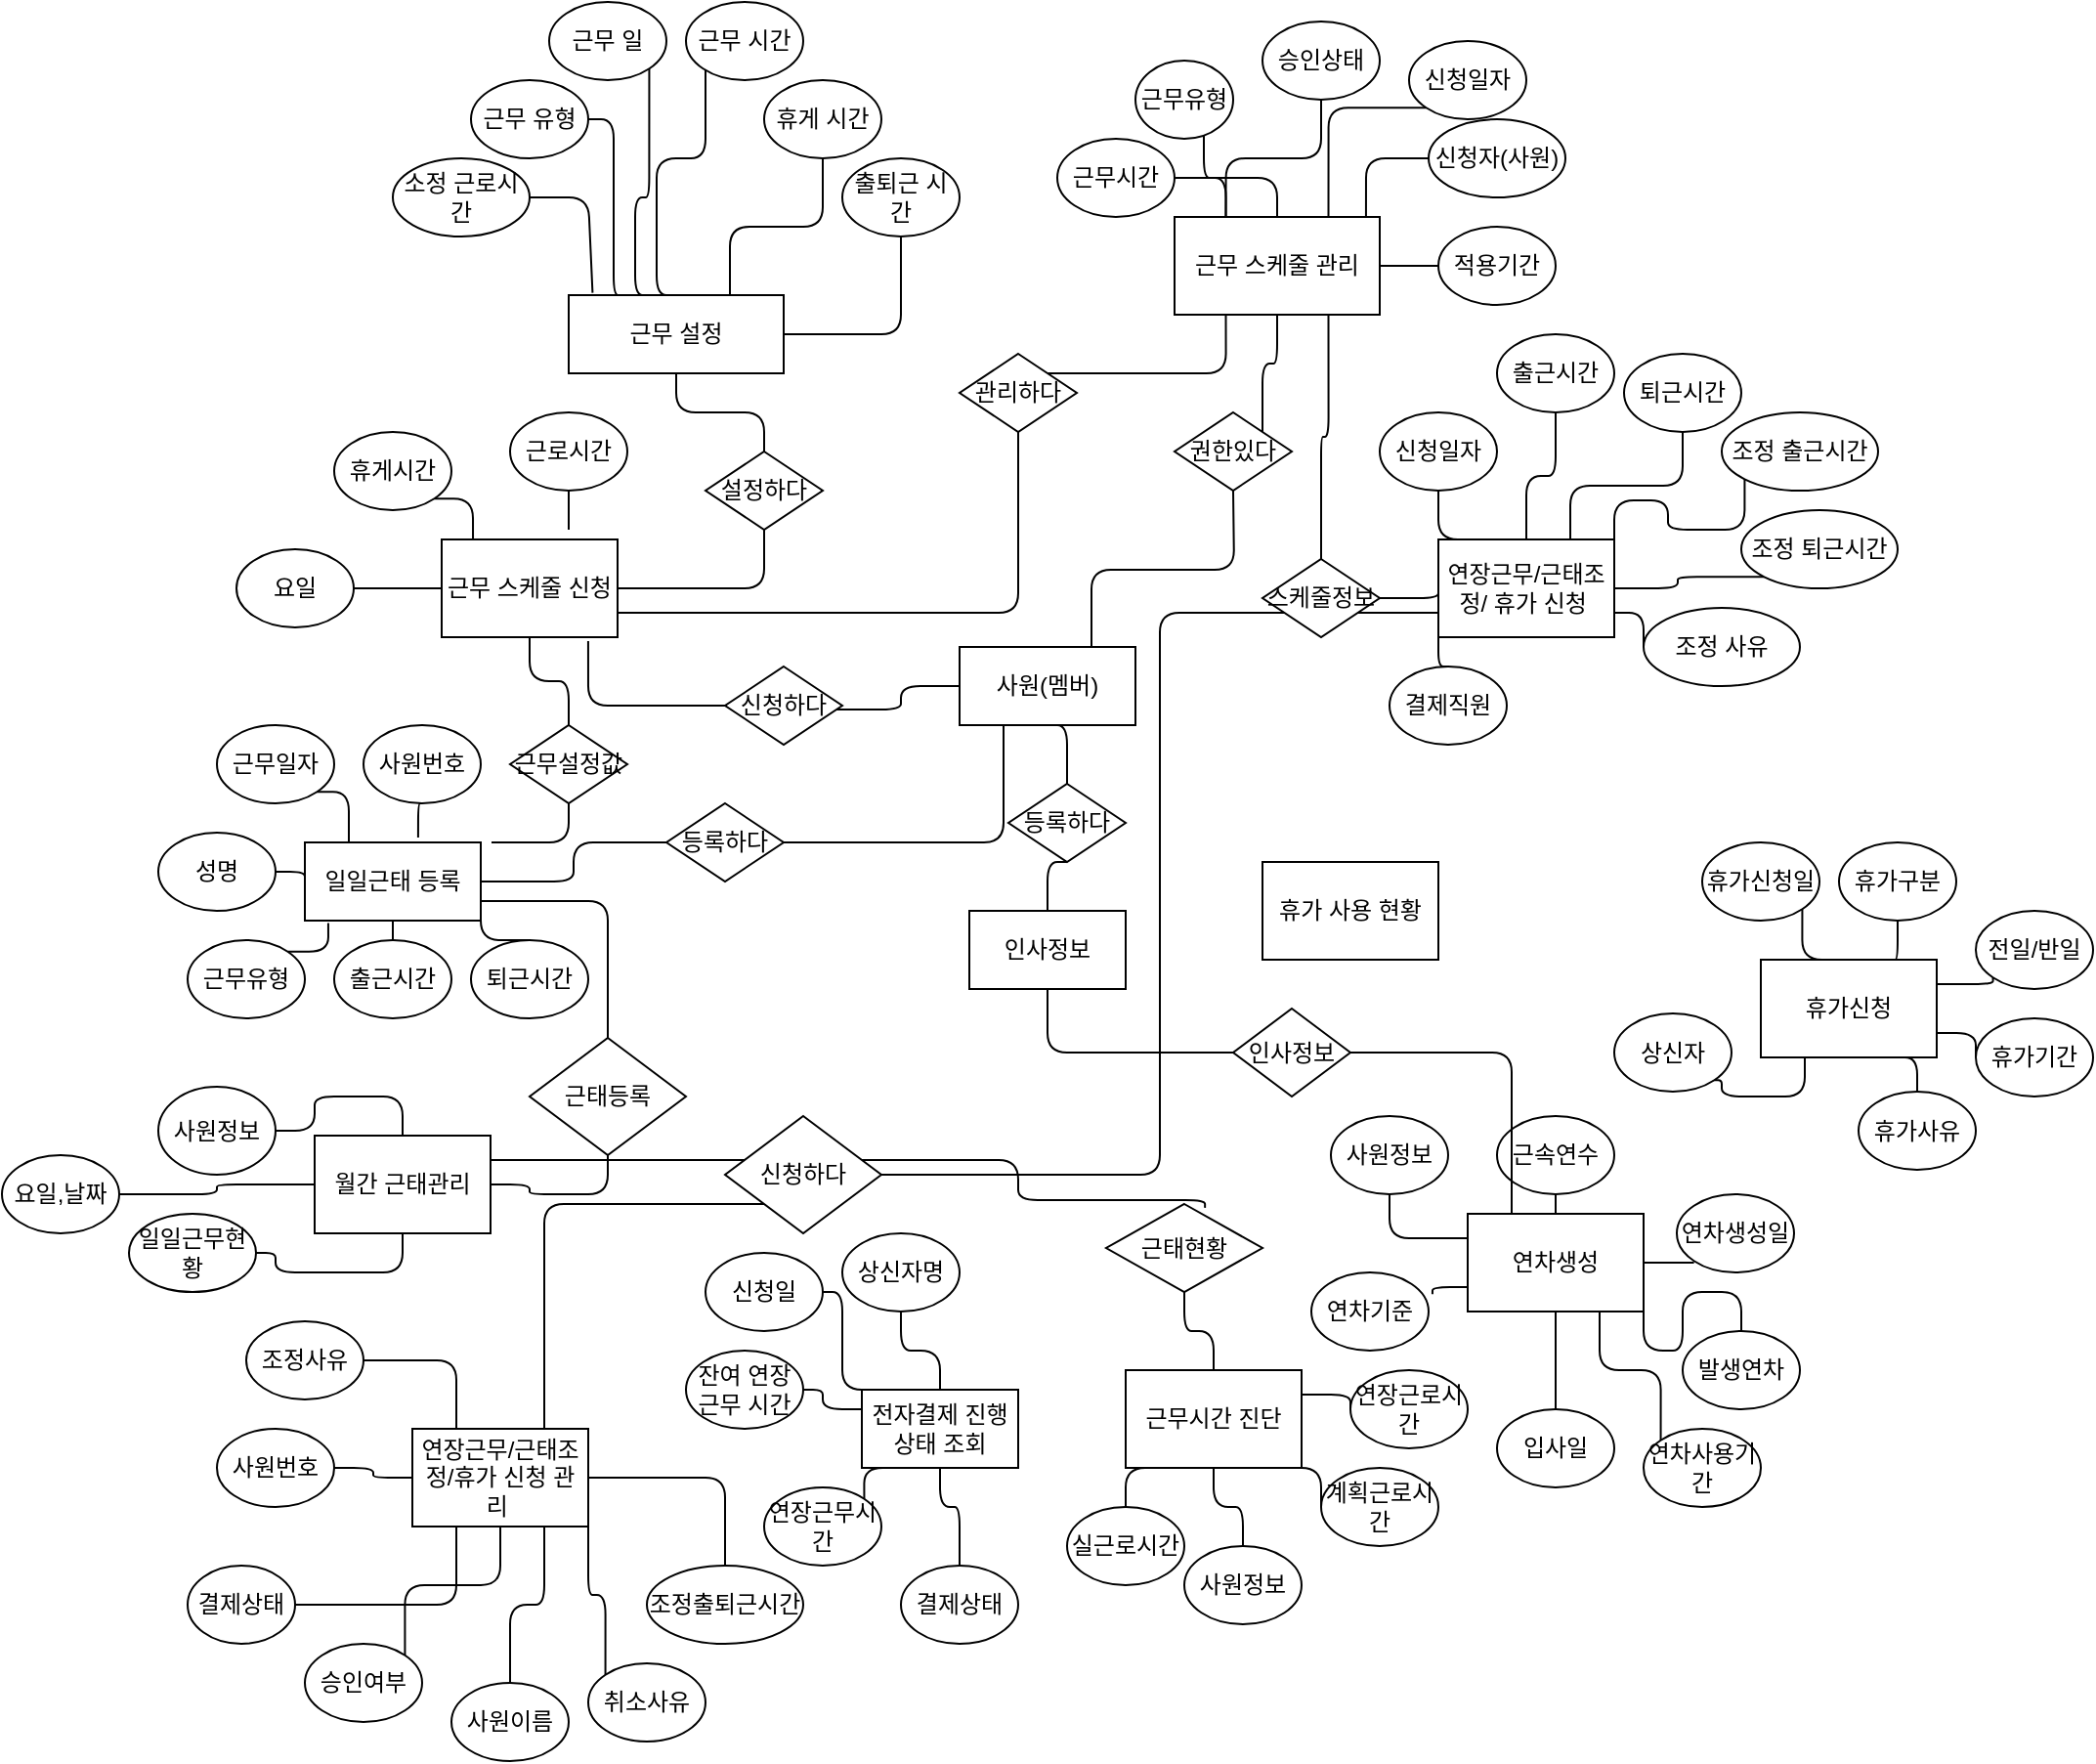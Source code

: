 <mxfile version="20.8.20" type="github">
  <diagram name="페이지-1" id="M64TTkhPT-icg04JLlUk">
    <mxGraphModel dx="1827" dy="580" grid="1" gridSize="10" guides="1" tooltips="1" connect="1" arrows="1" fold="1" page="1" pageScale="1" pageWidth="827" pageHeight="1169" math="0" shadow="0">
      <root>
        <mxCell id="0" />
        <mxCell id="1" parent="0" />
        <mxCell id="mdGPTOdEGKRFOdZcjMkD-22" style="edgeStyle=orthogonalEdgeStyle;rounded=1;orthogonalLoop=1;jettySize=auto;html=1;exitX=0.25;exitY=0;exitDx=0;exitDy=0;entryX=1;entryY=0.5;entryDx=0;entryDy=0;endArrow=none;endFill=0;" edge="1" parent="1" source="mdGPTOdEGKRFOdZcjMkD-1" target="mdGPTOdEGKRFOdZcjMkD-2">
          <mxGeometry relative="1" as="geometry">
            <Array as="points">
              <mxPoint x="223" y="90" />
            </Array>
          </mxGeometry>
        </mxCell>
        <mxCell id="mdGPTOdEGKRFOdZcjMkD-24" style="edgeStyle=orthogonalEdgeStyle;rounded=1;orthogonalLoop=1;jettySize=auto;html=1;exitX=0.5;exitY=0;exitDx=0;exitDy=0;endArrow=none;endFill=0;" edge="1" parent="1" source="mdGPTOdEGKRFOdZcjMkD-1" target="mdGPTOdEGKRFOdZcjMkD-5">
          <mxGeometry relative="1" as="geometry">
            <Array as="points">
              <mxPoint x="245" y="110" />
              <mxPoint x="270" y="110" />
            </Array>
          </mxGeometry>
        </mxCell>
        <mxCell id="mdGPTOdEGKRFOdZcjMkD-25" style="edgeStyle=orthogonalEdgeStyle;rounded=1;orthogonalLoop=1;jettySize=auto;html=1;exitX=0.75;exitY=0;exitDx=0;exitDy=0;entryX=0.5;entryY=1;entryDx=0;entryDy=0;endArrow=none;endFill=0;" edge="1" parent="1" source="mdGPTOdEGKRFOdZcjMkD-1" target="mdGPTOdEGKRFOdZcjMkD-6">
          <mxGeometry relative="1" as="geometry" />
        </mxCell>
        <mxCell id="mdGPTOdEGKRFOdZcjMkD-26" style="edgeStyle=orthogonalEdgeStyle;rounded=1;orthogonalLoop=1;jettySize=auto;html=1;exitX=1;exitY=0.5;exitDx=0;exitDy=0;entryX=0.5;entryY=1;entryDx=0;entryDy=0;endArrow=none;endFill=0;" edge="1" parent="1" source="mdGPTOdEGKRFOdZcjMkD-1" target="mdGPTOdEGKRFOdZcjMkD-7">
          <mxGeometry relative="1" as="geometry" />
        </mxCell>
        <mxCell id="mdGPTOdEGKRFOdZcjMkD-27" style="edgeStyle=orthogonalEdgeStyle;rounded=1;orthogonalLoop=1;jettySize=auto;html=1;exitX=0.378;exitY=0;exitDx=0;exitDy=0;entryX=1;entryY=1;entryDx=0;entryDy=0;exitPerimeter=0;endArrow=none;endFill=0;" edge="1" parent="1" source="mdGPTOdEGKRFOdZcjMkD-1" target="mdGPTOdEGKRFOdZcjMkD-4">
          <mxGeometry relative="1" as="geometry">
            <Array as="points">
              <mxPoint x="234" y="130" />
              <mxPoint x="241" y="130" />
            </Array>
          </mxGeometry>
        </mxCell>
        <mxCell id="mdGPTOdEGKRFOdZcjMkD-1" value="근무 설정" style="rounded=0;whiteSpace=wrap;html=1;labelBackgroundColor=none;" vertex="1" parent="1">
          <mxGeometry x="200" y="180" width="110" height="40" as="geometry" />
        </mxCell>
        <mxCell id="mdGPTOdEGKRFOdZcjMkD-2" value="근무 유형" style="ellipse;whiteSpace=wrap;html=1;labelBackgroundColor=none;" vertex="1" parent="1">
          <mxGeometry x="150" y="70" width="60" height="40" as="geometry" />
        </mxCell>
        <mxCell id="mdGPTOdEGKRFOdZcjMkD-4" value="근무 일" style="ellipse;whiteSpace=wrap;html=1;labelBackgroundColor=none;" vertex="1" parent="1">
          <mxGeometry x="190" y="30" width="60" height="40" as="geometry" />
        </mxCell>
        <mxCell id="mdGPTOdEGKRFOdZcjMkD-5" value="근무 시간" style="ellipse;whiteSpace=wrap;html=1;labelBackgroundColor=none;" vertex="1" parent="1">
          <mxGeometry x="260" y="30" width="60" height="40" as="geometry" />
        </mxCell>
        <mxCell id="mdGPTOdEGKRFOdZcjMkD-6" value="휴게 시간" style="ellipse;whiteSpace=wrap;html=1;labelBackgroundColor=none;" vertex="1" parent="1">
          <mxGeometry x="300" y="70" width="60" height="40" as="geometry" />
        </mxCell>
        <mxCell id="mdGPTOdEGKRFOdZcjMkD-7" value="출퇴근 시간" style="ellipse;whiteSpace=wrap;html=1;labelBackgroundColor=none;" vertex="1" parent="1">
          <mxGeometry x="340" y="110" width="60" height="40" as="geometry" />
        </mxCell>
        <mxCell id="mdGPTOdEGKRFOdZcjMkD-8" value="소정 근로시간" style="ellipse;whiteSpace=wrap;html=1;labelBackgroundColor=none;" vertex="1" parent="1">
          <mxGeometry x="110" y="110" width="70" height="40" as="geometry" />
        </mxCell>
        <mxCell id="mdGPTOdEGKRFOdZcjMkD-11" value="" style="endArrow=none;html=1;exitX=0.111;exitY=-0.03;exitDx=0;exitDy=0;entryX=1;entryY=0.5;entryDx=0;entryDy=0;rounded=1;exitPerimeter=0;labelBackgroundColor=none;fontColor=default;" edge="1" parent="1" source="mdGPTOdEGKRFOdZcjMkD-1" target="mdGPTOdEGKRFOdZcjMkD-8">
          <mxGeometry width="50" height="50" relative="1" as="geometry">
            <mxPoint x="360" y="190" as="sourcePoint" />
            <mxPoint x="410" y="140" as="targetPoint" />
            <Array as="points">
              <mxPoint x="210" y="130" />
            </Array>
          </mxGeometry>
        </mxCell>
        <mxCell id="mdGPTOdEGKRFOdZcjMkD-37" style="edgeStyle=orthogonalEdgeStyle;rounded=1;orthogonalLoop=1;jettySize=auto;html=1;entryX=1;entryY=1;entryDx=0;entryDy=0;endArrow=none;endFill=0;" edge="1" parent="1" source="mdGPTOdEGKRFOdZcjMkD-29" target="mdGPTOdEGKRFOdZcjMkD-35">
          <mxGeometry relative="1" as="geometry" />
        </mxCell>
        <mxCell id="mdGPTOdEGKRFOdZcjMkD-38" style="edgeStyle=orthogonalEdgeStyle;rounded=1;orthogonalLoop=1;jettySize=auto;html=1;exitX=0.25;exitY=0;exitDx=0;exitDy=0;entryX=0.7;entryY=0.963;entryDx=0;entryDy=0;entryPerimeter=0;endArrow=none;endFill=0;" edge="1" parent="1" source="mdGPTOdEGKRFOdZcjMkD-29" target="mdGPTOdEGKRFOdZcjMkD-34">
          <mxGeometry relative="1" as="geometry" />
        </mxCell>
        <mxCell id="mdGPTOdEGKRFOdZcjMkD-39" style="edgeStyle=orthogonalEdgeStyle;rounded=1;orthogonalLoop=1;jettySize=auto;html=1;exitX=0.25;exitY=0;exitDx=0;exitDy=0;entryX=0.5;entryY=1;entryDx=0;entryDy=0;endArrow=none;endFill=0;" edge="1" parent="1" source="mdGPTOdEGKRFOdZcjMkD-29" target="mdGPTOdEGKRFOdZcjMkD-30">
          <mxGeometry relative="1" as="geometry" />
        </mxCell>
        <mxCell id="mdGPTOdEGKRFOdZcjMkD-111" style="edgeStyle=orthogonalEdgeStyle;rounded=1;orthogonalLoop=1;jettySize=auto;html=1;exitX=0.75;exitY=1;exitDx=0;exitDy=0;entryX=0.5;entryY=0;entryDx=0;entryDy=0;endArrow=none;endFill=0;" edge="1" parent="1" source="mdGPTOdEGKRFOdZcjMkD-29" target="mdGPTOdEGKRFOdZcjMkD-110">
          <mxGeometry relative="1" as="geometry" />
        </mxCell>
        <mxCell id="mdGPTOdEGKRFOdZcjMkD-29" value="근무 스케줄 관리" style="rounded=0;whiteSpace=wrap;html=1;" vertex="1" parent="1">
          <mxGeometry x="510" y="140" width="105" height="50" as="geometry" />
        </mxCell>
        <mxCell id="mdGPTOdEGKRFOdZcjMkD-30" value="승인상태" style="ellipse;whiteSpace=wrap;html=1;" vertex="1" parent="1">
          <mxGeometry x="555" y="40" width="60" height="40" as="geometry" />
        </mxCell>
        <mxCell id="mdGPTOdEGKRFOdZcjMkD-50" style="edgeStyle=orthogonalEdgeStyle;rounded=1;orthogonalLoop=1;jettySize=auto;html=1;exitX=0;exitY=1;exitDx=0;exitDy=0;entryX=0.75;entryY=0;entryDx=0;entryDy=0;endArrow=none;endFill=0;" edge="1" parent="1" source="mdGPTOdEGKRFOdZcjMkD-31" target="mdGPTOdEGKRFOdZcjMkD-29">
          <mxGeometry relative="1" as="geometry" />
        </mxCell>
        <mxCell id="mdGPTOdEGKRFOdZcjMkD-31" value="신청일자" style="ellipse;whiteSpace=wrap;html=1;" vertex="1" parent="1">
          <mxGeometry x="630" y="50" width="60" height="40" as="geometry" />
        </mxCell>
        <mxCell id="mdGPTOdEGKRFOdZcjMkD-51" style="edgeStyle=orthogonalEdgeStyle;rounded=1;orthogonalLoop=1;jettySize=auto;html=1;exitX=0;exitY=0.5;exitDx=0;exitDy=0;entryX=0.933;entryY=0.01;entryDx=0;entryDy=0;entryPerimeter=0;endArrow=none;endFill=0;" edge="1" parent="1" source="mdGPTOdEGKRFOdZcjMkD-32" target="mdGPTOdEGKRFOdZcjMkD-29">
          <mxGeometry relative="1" as="geometry" />
        </mxCell>
        <mxCell id="mdGPTOdEGKRFOdZcjMkD-32" value="신청자(사원)" style="ellipse;whiteSpace=wrap;html=1;" vertex="1" parent="1">
          <mxGeometry x="640" y="90" width="70" height="40" as="geometry" />
        </mxCell>
        <mxCell id="mdGPTOdEGKRFOdZcjMkD-34" value="근무유형" style="ellipse;whiteSpace=wrap;html=1;" vertex="1" parent="1">
          <mxGeometry x="490" y="60" width="50" height="40" as="geometry" />
        </mxCell>
        <mxCell id="mdGPTOdEGKRFOdZcjMkD-35" value="근무시간" style="ellipse;whiteSpace=wrap;html=1;" vertex="1" parent="1">
          <mxGeometry x="450" y="100" width="60" height="40" as="geometry" />
        </mxCell>
        <mxCell id="mdGPTOdEGKRFOdZcjMkD-52" style="edgeStyle=orthogonalEdgeStyle;rounded=1;orthogonalLoop=1;jettySize=auto;html=1;exitX=0;exitY=0.5;exitDx=0;exitDy=0;endArrow=none;endFill=0;" edge="1" parent="1" source="mdGPTOdEGKRFOdZcjMkD-36" target="mdGPTOdEGKRFOdZcjMkD-29">
          <mxGeometry relative="1" as="geometry" />
        </mxCell>
        <mxCell id="mdGPTOdEGKRFOdZcjMkD-36" value="적용기간" style="ellipse;whiteSpace=wrap;html=1;" vertex="1" parent="1">
          <mxGeometry x="645" y="145" width="60" height="40" as="geometry" />
        </mxCell>
        <mxCell id="mdGPTOdEGKRFOdZcjMkD-66" style="edgeStyle=orthogonalEdgeStyle;rounded=1;orthogonalLoop=1;jettySize=auto;html=1;exitX=1;exitY=0.5;exitDx=0;exitDy=0;entryX=0.5;entryY=1;entryDx=0;entryDy=0;endArrow=none;endFill=0;" edge="1" parent="1" source="mdGPTOdEGKRFOdZcjMkD-40" target="mdGPTOdEGKRFOdZcjMkD-64">
          <mxGeometry relative="1" as="geometry" />
        </mxCell>
        <mxCell id="mdGPTOdEGKRFOdZcjMkD-68" style="edgeStyle=orthogonalEdgeStyle;rounded=1;orthogonalLoop=1;jettySize=auto;html=1;exitX=1;exitY=0.75;exitDx=0;exitDy=0;entryX=0.5;entryY=1;entryDx=0;entryDy=0;endArrow=none;endFill=0;" edge="1" parent="1" source="mdGPTOdEGKRFOdZcjMkD-40" target="mdGPTOdEGKRFOdZcjMkD-65">
          <mxGeometry relative="1" as="geometry" />
        </mxCell>
        <mxCell id="mdGPTOdEGKRFOdZcjMkD-91" style="edgeStyle=orthogonalEdgeStyle;rounded=1;orthogonalLoop=1;jettySize=auto;html=1;exitX=0.5;exitY=1;exitDx=0;exitDy=0;entryX=0.5;entryY=0;entryDx=0;entryDy=0;endArrow=none;endFill=0;" edge="1" parent="1" source="mdGPTOdEGKRFOdZcjMkD-40" target="mdGPTOdEGKRFOdZcjMkD-90">
          <mxGeometry relative="1" as="geometry" />
        </mxCell>
        <mxCell id="mdGPTOdEGKRFOdZcjMkD-40" value="근무 스케줄 신청" style="rounded=0;whiteSpace=wrap;html=1;" vertex="1" parent="1">
          <mxGeometry x="135" y="305" width="90" height="50" as="geometry" />
        </mxCell>
        <mxCell id="mdGPTOdEGKRFOdZcjMkD-160" style="edgeStyle=orthogonalEdgeStyle;rounded=1;orthogonalLoop=1;jettySize=auto;html=1;exitX=1;exitY=0.75;exitDx=0;exitDy=0;endArrow=none;endFill=0;" edge="1" parent="1" source="mdGPTOdEGKRFOdZcjMkD-41" target="mdGPTOdEGKRFOdZcjMkD-158">
          <mxGeometry relative="1" as="geometry" />
        </mxCell>
        <mxCell id="mdGPTOdEGKRFOdZcjMkD-41" value="일일근태 등록" style="rounded=0;whiteSpace=wrap;html=1;" vertex="1" parent="1">
          <mxGeometry x="65" y="460" width="90" height="40" as="geometry" />
        </mxCell>
        <mxCell id="mdGPTOdEGKRFOdZcjMkD-42" value="연장근무/근태조정/휴가 신청 관리&amp;nbsp;" style="rounded=0;whiteSpace=wrap;html=1;" vertex="1" parent="1">
          <mxGeometry x="120" y="760" width="90" height="50" as="geometry" />
        </mxCell>
        <mxCell id="mdGPTOdEGKRFOdZcjMkD-103" style="edgeStyle=orthogonalEdgeStyle;rounded=1;orthogonalLoop=1;jettySize=auto;html=1;exitX=0.5;exitY=0;exitDx=0;exitDy=0;entryX=0.5;entryY=1;entryDx=0;entryDy=0;endArrow=none;endFill=0;" edge="1" parent="1" source="mdGPTOdEGKRFOdZcjMkD-43" target="mdGPTOdEGKRFOdZcjMkD-98">
          <mxGeometry relative="1" as="geometry" />
        </mxCell>
        <mxCell id="mdGPTOdEGKRFOdZcjMkD-104" style="edgeStyle=orthogonalEdgeStyle;rounded=1;orthogonalLoop=1;jettySize=auto;html=1;exitX=0.25;exitY=0;exitDx=0;exitDy=0;entryX=0.5;entryY=1;entryDx=0;entryDy=0;endArrow=none;endFill=0;" edge="1" parent="1" source="mdGPTOdEGKRFOdZcjMkD-43" target="mdGPTOdEGKRFOdZcjMkD-97">
          <mxGeometry relative="1" as="geometry" />
        </mxCell>
        <mxCell id="mdGPTOdEGKRFOdZcjMkD-105" style="edgeStyle=orthogonalEdgeStyle;rounded=1;orthogonalLoop=1;jettySize=auto;html=1;exitX=0.75;exitY=0;exitDx=0;exitDy=0;entryX=0.5;entryY=1;entryDx=0;entryDy=0;endArrow=none;endFill=0;" edge="1" parent="1" source="mdGPTOdEGKRFOdZcjMkD-43" target="mdGPTOdEGKRFOdZcjMkD-99">
          <mxGeometry relative="1" as="geometry" />
        </mxCell>
        <mxCell id="mdGPTOdEGKRFOdZcjMkD-106" style="edgeStyle=orthogonalEdgeStyle;rounded=1;orthogonalLoop=1;jettySize=auto;html=1;exitX=1;exitY=0;exitDx=0;exitDy=0;entryX=0;entryY=1;entryDx=0;entryDy=0;endArrow=none;endFill=0;" edge="1" parent="1" source="mdGPTOdEGKRFOdZcjMkD-43" target="mdGPTOdEGKRFOdZcjMkD-101">
          <mxGeometry relative="1" as="geometry" />
        </mxCell>
        <mxCell id="mdGPTOdEGKRFOdZcjMkD-108" style="edgeStyle=orthogonalEdgeStyle;rounded=1;orthogonalLoop=1;jettySize=auto;html=1;exitX=1;exitY=0.5;exitDx=0;exitDy=0;entryX=0;entryY=1;entryDx=0;entryDy=0;endArrow=none;endFill=0;" edge="1" parent="1" source="mdGPTOdEGKRFOdZcjMkD-43" target="mdGPTOdEGKRFOdZcjMkD-100">
          <mxGeometry relative="1" as="geometry" />
        </mxCell>
        <mxCell id="mdGPTOdEGKRFOdZcjMkD-109" style="edgeStyle=orthogonalEdgeStyle;rounded=1;orthogonalLoop=1;jettySize=auto;html=1;exitX=1;exitY=0.75;exitDx=0;exitDy=0;entryX=0;entryY=0.5;entryDx=0;entryDy=0;endArrow=none;endFill=0;" edge="1" parent="1" source="mdGPTOdEGKRFOdZcjMkD-43" target="mdGPTOdEGKRFOdZcjMkD-102">
          <mxGeometry relative="1" as="geometry" />
        </mxCell>
        <mxCell id="mdGPTOdEGKRFOdZcjMkD-135" style="edgeStyle=orthogonalEdgeStyle;rounded=1;orthogonalLoop=1;jettySize=auto;html=1;exitX=0;exitY=0.75;exitDx=0;exitDy=0;entryX=1;entryY=0.5;entryDx=0;entryDy=0;endArrow=none;endFill=0;" edge="1" parent="1" source="mdGPTOdEGKRFOdZcjMkD-43" target="mdGPTOdEGKRFOdZcjMkD-134">
          <mxGeometry relative="1" as="geometry" />
        </mxCell>
        <mxCell id="mdGPTOdEGKRFOdZcjMkD-43" value="연장근무/근태조정/ 휴가 신청&amp;nbsp;" style="rounded=0;whiteSpace=wrap;html=1;" vertex="1" parent="1">
          <mxGeometry x="645" y="305" width="90" height="50" as="geometry" />
        </mxCell>
        <mxCell id="mdGPTOdEGKRFOdZcjMkD-144" style="edgeStyle=orthogonalEdgeStyle;rounded=1;orthogonalLoop=1;jettySize=auto;html=1;exitX=0.5;exitY=0;exitDx=0;exitDy=0;entryX=0.5;entryY=1;entryDx=0;entryDy=0;endArrow=none;endFill=0;" edge="1" parent="1" source="mdGPTOdEGKRFOdZcjMkD-44" target="mdGPTOdEGKRFOdZcjMkD-138">
          <mxGeometry relative="1" as="geometry" />
        </mxCell>
        <mxCell id="mdGPTOdEGKRFOdZcjMkD-145" style="edgeStyle=orthogonalEdgeStyle;rounded=1;orthogonalLoop=1;jettySize=auto;html=1;exitX=0.25;exitY=0;exitDx=0;exitDy=0;entryX=1;entryY=0.5;entryDx=0;entryDy=0;endArrow=none;endFill=0;" edge="1" parent="1" source="mdGPTOdEGKRFOdZcjMkD-44" target="mdGPTOdEGKRFOdZcjMkD-137">
          <mxGeometry relative="1" as="geometry">
            <Array as="points">
              <mxPoint x="340" y="740" />
              <mxPoint x="340" y="690" />
            </Array>
          </mxGeometry>
        </mxCell>
        <mxCell id="mdGPTOdEGKRFOdZcjMkD-146" style="edgeStyle=orthogonalEdgeStyle;rounded=1;orthogonalLoop=1;jettySize=auto;html=1;exitX=0;exitY=0.25;exitDx=0;exitDy=0;endArrow=none;endFill=0;" edge="1" parent="1" source="mdGPTOdEGKRFOdZcjMkD-44" target="mdGPTOdEGKRFOdZcjMkD-140">
          <mxGeometry relative="1" as="geometry" />
        </mxCell>
        <mxCell id="mdGPTOdEGKRFOdZcjMkD-147" style="edgeStyle=orthogonalEdgeStyle;rounded=1;orthogonalLoop=1;jettySize=auto;html=1;exitX=0.25;exitY=1;exitDx=0;exitDy=0;entryX=1;entryY=0;entryDx=0;entryDy=0;endArrow=none;endFill=0;" edge="1" parent="1" source="mdGPTOdEGKRFOdZcjMkD-44" target="mdGPTOdEGKRFOdZcjMkD-141">
          <mxGeometry relative="1" as="geometry" />
        </mxCell>
        <mxCell id="mdGPTOdEGKRFOdZcjMkD-148" style="edgeStyle=orthogonalEdgeStyle;rounded=1;orthogonalLoop=1;jettySize=auto;html=1;exitX=0.5;exitY=1;exitDx=0;exitDy=0;endArrow=none;endFill=0;entryX=0.5;entryY=0;entryDx=0;entryDy=0;" edge="1" parent="1" source="mdGPTOdEGKRFOdZcjMkD-44" target="mdGPTOdEGKRFOdZcjMkD-142">
          <mxGeometry relative="1" as="geometry">
            <mxPoint x="400" y="820.0" as="targetPoint" />
            <Array as="points">
              <mxPoint x="390" y="800" />
              <mxPoint x="400" y="800" />
            </Array>
          </mxGeometry>
        </mxCell>
        <mxCell id="mdGPTOdEGKRFOdZcjMkD-44" value="전자결제 진행상태 조회" style="rounded=0;whiteSpace=wrap;html=1;" vertex="1" parent="1">
          <mxGeometry x="350" y="740" width="80" height="40" as="geometry" />
        </mxCell>
        <mxCell id="mdGPTOdEGKRFOdZcjMkD-183" style="edgeStyle=orthogonalEdgeStyle;rounded=1;orthogonalLoop=1;jettySize=auto;html=1;exitX=0.5;exitY=0;exitDx=0;exitDy=0;entryX=0.5;entryY=1;entryDx=0;entryDy=0;endArrow=none;endFill=0;" edge="1" parent="1" source="mdGPTOdEGKRFOdZcjMkD-45" target="mdGPTOdEGKRFOdZcjMkD-177">
          <mxGeometry relative="1" as="geometry" />
        </mxCell>
        <mxCell id="mdGPTOdEGKRFOdZcjMkD-184" style="edgeStyle=orthogonalEdgeStyle;rounded=1;orthogonalLoop=1;jettySize=auto;html=1;exitX=0;exitY=0.25;exitDx=0;exitDy=0;entryX=0.5;entryY=1;entryDx=0;entryDy=0;endArrow=none;endFill=0;" edge="1" parent="1" source="mdGPTOdEGKRFOdZcjMkD-45" target="mdGPTOdEGKRFOdZcjMkD-174">
          <mxGeometry relative="1" as="geometry" />
        </mxCell>
        <mxCell id="mdGPTOdEGKRFOdZcjMkD-185" value="" style="edgeStyle=orthogonalEdgeStyle;rounded=1;orthogonalLoop=1;jettySize=auto;html=1;endArrow=none;endFill=0;" edge="1" parent="1" source="mdGPTOdEGKRFOdZcjMkD-45" target="mdGPTOdEGKRFOdZcjMkD-176">
          <mxGeometry relative="1" as="geometry" />
        </mxCell>
        <mxCell id="mdGPTOdEGKRFOdZcjMkD-186" style="edgeStyle=orthogonalEdgeStyle;rounded=1;orthogonalLoop=1;jettySize=auto;html=1;exitX=1;exitY=0.5;exitDx=0;exitDy=0;entryX=0;entryY=1;entryDx=0;entryDy=0;endArrow=none;endFill=0;" edge="1" parent="1" source="mdGPTOdEGKRFOdZcjMkD-45" target="mdGPTOdEGKRFOdZcjMkD-180">
          <mxGeometry relative="1" as="geometry" />
        </mxCell>
        <mxCell id="mdGPTOdEGKRFOdZcjMkD-187" style="edgeStyle=orthogonalEdgeStyle;rounded=1;orthogonalLoop=1;jettySize=auto;html=1;exitX=1;exitY=1;exitDx=0;exitDy=0;entryX=0.5;entryY=0;entryDx=0;entryDy=0;endArrow=none;endFill=0;" edge="1" parent="1" source="mdGPTOdEGKRFOdZcjMkD-45" target="mdGPTOdEGKRFOdZcjMkD-182">
          <mxGeometry relative="1" as="geometry" />
        </mxCell>
        <mxCell id="mdGPTOdEGKRFOdZcjMkD-188" style="edgeStyle=orthogonalEdgeStyle;rounded=1;orthogonalLoop=1;jettySize=auto;html=1;exitX=0.75;exitY=1;exitDx=0;exitDy=0;entryX=0;entryY=0;entryDx=0;entryDy=0;endArrow=none;endFill=0;" edge="1" parent="1" source="mdGPTOdEGKRFOdZcjMkD-45" target="mdGPTOdEGKRFOdZcjMkD-179">
          <mxGeometry relative="1" as="geometry" />
        </mxCell>
        <mxCell id="mdGPTOdEGKRFOdZcjMkD-189" style="edgeStyle=orthogonalEdgeStyle;rounded=1;orthogonalLoop=1;jettySize=auto;html=1;exitX=0;exitY=0.75;exitDx=0;exitDy=0;entryX=1.033;entryY=0.279;entryDx=0;entryDy=0;entryPerimeter=0;endArrow=none;endFill=0;" edge="1" parent="1" source="mdGPTOdEGKRFOdZcjMkD-45" target="mdGPTOdEGKRFOdZcjMkD-175">
          <mxGeometry relative="1" as="geometry" />
        </mxCell>
        <mxCell id="mdGPTOdEGKRFOdZcjMkD-45" value="연차생성" style="rounded=0;whiteSpace=wrap;html=1;" vertex="1" parent="1">
          <mxGeometry x="660" y="650" width="90" height="50" as="geometry" />
        </mxCell>
        <mxCell id="mdGPTOdEGKRFOdZcjMkD-196" style="edgeStyle=orthogonalEdgeStyle;rounded=1;orthogonalLoop=1;jettySize=auto;html=1;exitX=0.5;exitY=0;exitDx=0;exitDy=0;entryX=1;entryY=1;entryDx=0;entryDy=0;endArrow=none;endFill=0;" edge="1" parent="1" source="mdGPTOdEGKRFOdZcjMkD-46" target="mdGPTOdEGKRFOdZcjMkD-190">
          <mxGeometry relative="1" as="geometry" />
        </mxCell>
        <mxCell id="mdGPTOdEGKRFOdZcjMkD-197" style="edgeStyle=orthogonalEdgeStyle;rounded=1;orthogonalLoop=1;jettySize=auto;html=1;exitX=0.75;exitY=0;exitDx=0;exitDy=0;entryX=0.5;entryY=1;entryDx=0;entryDy=0;endArrow=none;endFill=0;" edge="1" parent="1" source="mdGPTOdEGKRFOdZcjMkD-46" target="mdGPTOdEGKRFOdZcjMkD-191">
          <mxGeometry relative="1" as="geometry" />
        </mxCell>
        <mxCell id="mdGPTOdEGKRFOdZcjMkD-199" style="edgeStyle=orthogonalEdgeStyle;rounded=1;orthogonalLoop=1;jettySize=auto;html=1;exitX=0.75;exitY=1;exitDx=0;exitDy=0;entryX=0.5;entryY=0;entryDx=0;entryDy=0;endArrow=none;endFill=0;" edge="1" parent="1" source="mdGPTOdEGKRFOdZcjMkD-46" target="mdGPTOdEGKRFOdZcjMkD-194">
          <mxGeometry relative="1" as="geometry" />
        </mxCell>
        <mxCell id="mdGPTOdEGKRFOdZcjMkD-200" style="edgeStyle=orthogonalEdgeStyle;rounded=1;orthogonalLoop=1;jettySize=auto;html=1;exitX=0.25;exitY=1;exitDx=0;exitDy=0;entryX=1;entryY=1;entryDx=0;entryDy=0;endArrow=none;endFill=0;" edge="1" parent="1" source="mdGPTOdEGKRFOdZcjMkD-46" target="mdGPTOdEGKRFOdZcjMkD-195">
          <mxGeometry relative="1" as="geometry" />
        </mxCell>
        <mxCell id="mdGPTOdEGKRFOdZcjMkD-201" style="edgeStyle=orthogonalEdgeStyle;rounded=1;orthogonalLoop=1;jettySize=auto;html=1;exitX=1;exitY=0.25;exitDx=0;exitDy=0;entryX=0;entryY=1;entryDx=0;entryDy=0;endArrow=none;endFill=0;" edge="1" parent="1" source="mdGPTOdEGKRFOdZcjMkD-46" target="mdGPTOdEGKRFOdZcjMkD-192">
          <mxGeometry relative="1" as="geometry" />
        </mxCell>
        <mxCell id="mdGPTOdEGKRFOdZcjMkD-202" style="edgeStyle=orthogonalEdgeStyle;rounded=1;orthogonalLoop=1;jettySize=auto;html=1;exitX=1;exitY=0.75;exitDx=0;exitDy=0;entryX=0;entryY=0.5;entryDx=0;entryDy=0;endArrow=none;endFill=0;" edge="1" parent="1" source="mdGPTOdEGKRFOdZcjMkD-46" target="mdGPTOdEGKRFOdZcjMkD-193">
          <mxGeometry relative="1" as="geometry" />
        </mxCell>
        <mxCell id="mdGPTOdEGKRFOdZcjMkD-46" value="휴가신청" style="rounded=0;whiteSpace=wrap;html=1;" vertex="1" parent="1">
          <mxGeometry x="810" y="520" width="90" height="50" as="geometry" />
        </mxCell>
        <mxCell id="mdGPTOdEGKRFOdZcjMkD-47" value="휴가 사용 현황" style="rounded=0;whiteSpace=wrap;html=1;" vertex="1" parent="1">
          <mxGeometry x="555" y="470" width="90" height="50" as="geometry" />
        </mxCell>
        <mxCell id="mdGPTOdEGKRFOdZcjMkD-157" style="edgeStyle=orthogonalEdgeStyle;rounded=1;orthogonalLoop=1;jettySize=auto;html=1;exitX=0.5;exitY=1;exitDx=0;exitDy=0;entryX=1;entryY=0.5;entryDx=0;entryDy=0;endArrow=none;endFill=0;" edge="1" parent="1" source="mdGPTOdEGKRFOdZcjMkD-48" target="mdGPTOdEGKRFOdZcjMkD-154">
          <mxGeometry relative="1" as="geometry" />
        </mxCell>
        <mxCell id="mdGPTOdEGKRFOdZcjMkD-159" style="edgeStyle=orthogonalEdgeStyle;rounded=1;orthogonalLoop=1;jettySize=auto;html=1;exitX=1;exitY=0.5;exitDx=0;exitDy=0;entryX=0.5;entryY=1;entryDx=0;entryDy=0;endArrow=none;endFill=0;" edge="1" parent="1" source="mdGPTOdEGKRFOdZcjMkD-48" target="mdGPTOdEGKRFOdZcjMkD-158">
          <mxGeometry relative="1" as="geometry" />
        </mxCell>
        <mxCell id="mdGPTOdEGKRFOdZcjMkD-172" style="edgeStyle=orthogonalEdgeStyle;rounded=1;orthogonalLoop=1;jettySize=auto;html=1;exitX=1;exitY=0.25;exitDx=0;exitDy=0;entryX=0.632;entryY=0.043;entryDx=0;entryDy=0;entryPerimeter=0;endArrow=none;endFill=0;" edge="1" parent="1" source="mdGPTOdEGKRFOdZcjMkD-48" target="mdGPTOdEGKRFOdZcjMkD-171">
          <mxGeometry relative="1" as="geometry">
            <Array as="points">
              <mxPoint x="430" y="623" />
              <mxPoint x="430" y="643" />
            </Array>
          </mxGeometry>
        </mxCell>
        <mxCell id="mdGPTOdEGKRFOdZcjMkD-48" value="월간 근태관리" style="rounded=0;whiteSpace=wrap;html=1;" vertex="1" parent="1">
          <mxGeometry x="70" y="610" width="90" height="50" as="geometry" />
        </mxCell>
        <mxCell id="mdGPTOdEGKRFOdZcjMkD-167" style="edgeStyle=orthogonalEdgeStyle;rounded=1;orthogonalLoop=1;jettySize=auto;html=1;exitX=1;exitY=0.25;exitDx=0;exitDy=0;entryX=0;entryY=0.5;entryDx=0;entryDy=0;endArrow=none;endFill=0;" edge="1" parent="1" source="mdGPTOdEGKRFOdZcjMkD-49" target="mdGPTOdEGKRFOdZcjMkD-166">
          <mxGeometry relative="1" as="geometry" />
        </mxCell>
        <mxCell id="mdGPTOdEGKRFOdZcjMkD-168" style="edgeStyle=orthogonalEdgeStyle;rounded=1;orthogonalLoop=1;jettySize=auto;html=1;exitX=0.75;exitY=1;exitDx=0;exitDy=0;entryX=0;entryY=0.5;entryDx=0;entryDy=0;endArrow=none;endFill=0;" edge="1" parent="1" source="mdGPTOdEGKRFOdZcjMkD-49" target="mdGPTOdEGKRFOdZcjMkD-164">
          <mxGeometry relative="1" as="geometry" />
        </mxCell>
        <mxCell id="mdGPTOdEGKRFOdZcjMkD-169" style="edgeStyle=orthogonalEdgeStyle;rounded=1;orthogonalLoop=1;jettySize=auto;html=1;exitX=0.5;exitY=1;exitDx=0;exitDy=0;endArrow=none;endFill=0;" edge="1" parent="1" source="mdGPTOdEGKRFOdZcjMkD-49" target="mdGPTOdEGKRFOdZcjMkD-163">
          <mxGeometry relative="1" as="geometry" />
        </mxCell>
        <mxCell id="mdGPTOdEGKRFOdZcjMkD-170" style="edgeStyle=orthogonalEdgeStyle;rounded=1;orthogonalLoop=1;jettySize=auto;html=1;exitX=0.25;exitY=1;exitDx=0;exitDy=0;entryX=0.5;entryY=0;entryDx=0;entryDy=0;endArrow=none;endFill=0;" edge="1" parent="1" source="mdGPTOdEGKRFOdZcjMkD-49" target="mdGPTOdEGKRFOdZcjMkD-165">
          <mxGeometry relative="1" as="geometry" />
        </mxCell>
        <mxCell id="mdGPTOdEGKRFOdZcjMkD-173" style="edgeStyle=orthogonalEdgeStyle;rounded=1;orthogonalLoop=1;jettySize=auto;html=1;exitX=0.5;exitY=0;exitDx=0;exitDy=0;endArrow=none;endFill=0;" edge="1" parent="1" source="mdGPTOdEGKRFOdZcjMkD-49" target="mdGPTOdEGKRFOdZcjMkD-171">
          <mxGeometry relative="1" as="geometry" />
        </mxCell>
        <mxCell id="mdGPTOdEGKRFOdZcjMkD-49" value="근무시간 진단" style="rounded=0;whiteSpace=wrap;html=1;" vertex="1" parent="1">
          <mxGeometry x="485" y="730" width="90" height="50" as="geometry" />
        </mxCell>
        <mxCell id="mdGPTOdEGKRFOdZcjMkD-62" style="edgeStyle=orthogonalEdgeStyle;rounded=1;orthogonalLoop=1;jettySize=auto;html=1;exitX=1;exitY=1;exitDx=0;exitDy=0;entryX=0.178;entryY=0;entryDx=0;entryDy=0;entryPerimeter=0;endArrow=none;endFill=0;" edge="1" parent="1" source="mdGPTOdEGKRFOdZcjMkD-53" target="mdGPTOdEGKRFOdZcjMkD-40">
          <mxGeometry relative="1" as="geometry" />
        </mxCell>
        <mxCell id="mdGPTOdEGKRFOdZcjMkD-53" value="휴게시간" style="ellipse;whiteSpace=wrap;html=1;labelBackgroundColor=none;" vertex="1" parent="1">
          <mxGeometry x="80" y="250" width="60" height="40" as="geometry" />
        </mxCell>
        <mxCell id="mdGPTOdEGKRFOdZcjMkD-61" style="edgeStyle=orthogonalEdgeStyle;rounded=1;orthogonalLoop=1;jettySize=auto;html=1;exitX=1;exitY=0.5;exitDx=0;exitDy=0;entryX=0;entryY=0.5;entryDx=0;entryDy=0;endArrow=none;endFill=0;" edge="1" parent="1" source="mdGPTOdEGKRFOdZcjMkD-54" target="mdGPTOdEGKRFOdZcjMkD-40">
          <mxGeometry relative="1" as="geometry" />
        </mxCell>
        <mxCell id="mdGPTOdEGKRFOdZcjMkD-54" value="요일" style="ellipse;whiteSpace=wrap;html=1;labelBackgroundColor=none;" vertex="1" parent="1">
          <mxGeometry x="30" y="310" width="60" height="40" as="geometry" />
        </mxCell>
        <mxCell id="mdGPTOdEGKRFOdZcjMkD-63" style="edgeStyle=orthogonalEdgeStyle;rounded=1;orthogonalLoop=1;jettySize=auto;html=1;exitX=0.5;exitY=1;exitDx=0;exitDy=0;endArrow=none;endFill=0;" edge="1" parent="1" source="mdGPTOdEGKRFOdZcjMkD-55">
          <mxGeometry relative="1" as="geometry">
            <mxPoint x="200" y="300" as="targetPoint" />
          </mxGeometry>
        </mxCell>
        <mxCell id="mdGPTOdEGKRFOdZcjMkD-55" value="근로시간" style="ellipse;whiteSpace=wrap;html=1;labelBackgroundColor=none;" vertex="1" parent="1">
          <mxGeometry x="170" y="240" width="60" height="40" as="geometry" />
        </mxCell>
        <mxCell id="mdGPTOdEGKRFOdZcjMkD-59" style="edgeStyle=orthogonalEdgeStyle;rounded=1;orthogonalLoop=1;jettySize=auto;html=1;exitX=0;exitY=0.5;exitDx=0;exitDy=0;entryX=0.9;entryY=0.55;entryDx=0;entryDy=0;entryPerimeter=0;endArrow=none;endFill=0;" edge="1" parent="1" source="mdGPTOdEGKRFOdZcjMkD-57" target="mdGPTOdEGKRFOdZcjMkD-58">
          <mxGeometry relative="1" as="geometry" />
        </mxCell>
        <mxCell id="mdGPTOdEGKRFOdZcjMkD-93" style="edgeStyle=orthogonalEdgeStyle;rounded=1;orthogonalLoop=1;jettySize=auto;html=1;exitX=0.75;exitY=0;exitDx=0;exitDy=0;endArrow=none;endFill=0;" edge="1" parent="1" source="mdGPTOdEGKRFOdZcjMkD-57">
          <mxGeometry relative="1" as="geometry">
            <mxPoint x="540" y="280" as="targetPoint" />
          </mxGeometry>
        </mxCell>
        <mxCell id="mdGPTOdEGKRFOdZcjMkD-208" style="edgeStyle=orthogonalEdgeStyle;rounded=1;orthogonalLoop=1;jettySize=auto;html=1;exitX=0.5;exitY=1;exitDx=0;exitDy=0;entryX=0.5;entryY=0;entryDx=0;entryDy=0;endArrow=none;endFill=0;" edge="1" parent="1" source="mdGPTOdEGKRFOdZcjMkD-57" target="mdGPTOdEGKRFOdZcjMkD-207">
          <mxGeometry relative="1" as="geometry" />
        </mxCell>
        <mxCell id="mdGPTOdEGKRFOdZcjMkD-57" value="사원(멤버)" style="rounded=0;whiteSpace=wrap;html=1;" vertex="1" parent="1">
          <mxGeometry x="400" y="360" width="90" height="40" as="geometry" />
        </mxCell>
        <mxCell id="mdGPTOdEGKRFOdZcjMkD-60" style="edgeStyle=orthogonalEdgeStyle;rounded=1;orthogonalLoop=1;jettySize=auto;html=1;exitX=0;exitY=0.5;exitDx=0;exitDy=0;entryX=0.833;entryY=1.04;entryDx=0;entryDy=0;entryPerimeter=0;endArrow=none;endFill=0;" edge="1" parent="1" source="mdGPTOdEGKRFOdZcjMkD-58" target="mdGPTOdEGKRFOdZcjMkD-40">
          <mxGeometry relative="1" as="geometry" />
        </mxCell>
        <mxCell id="mdGPTOdEGKRFOdZcjMkD-58" value="신청하다" style="rhombus;whiteSpace=wrap;html=1;" vertex="1" parent="1">
          <mxGeometry x="280" y="370" width="60" height="40" as="geometry" />
        </mxCell>
        <mxCell id="mdGPTOdEGKRFOdZcjMkD-67" style="edgeStyle=orthogonalEdgeStyle;rounded=1;orthogonalLoop=1;jettySize=auto;html=1;exitX=0.5;exitY=0;exitDx=0;exitDy=0;endArrow=none;endFill=0;" edge="1" parent="1" source="mdGPTOdEGKRFOdZcjMkD-64" target="mdGPTOdEGKRFOdZcjMkD-1">
          <mxGeometry relative="1" as="geometry" />
        </mxCell>
        <mxCell id="mdGPTOdEGKRFOdZcjMkD-64" value="설정하다" style="rhombus;whiteSpace=wrap;html=1;" vertex="1" parent="1">
          <mxGeometry x="270" y="260" width="60" height="40" as="geometry" />
        </mxCell>
        <mxCell id="mdGPTOdEGKRFOdZcjMkD-69" style="edgeStyle=orthogonalEdgeStyle;rounded=1;orthogonalLoop=1;jettySize=auto;html=1;exitX=1;exitY=0;exitDx=0;exitDy=0;entryX=0.25;entryY=1;entryDx=0;entryDy=0;endArrow=none;endFill=0;" edge="1" parent="1" source="mdGPTOdEGKRFOdZcjMkD-65" target="mdGPTOdEGKRFOdZcjMkD-29">
          <mxGeometry relative="1" as="geometry" />
        </mxCell>
        <mxCell id="mdGPTOdEGKRFOdZcjMkD-65" value="관리하다" style="rhombus;whiteSpace=wrap;html=1;" vertex="1" parent="1">
          <mxGeometry x="400" y="210" width="60" height="40" as="geometry" />
        </mxCell>
        <mxCell id="mdGPTOdEGKRFOdZcjMkD-84" style="edgeStyle=orthogonalEdgeStyle;rounded=1;orthogonalLoop=1;jettySize=auto;html=1;exitX=1;exitY=1;exitDx=0;exitDy=0;entryX=0.25;entryY=0;entryDx=0;entryDy=0;endArrow=none;endFill=0;" edge="1" parent="1" source="mdGPTOdEGKRFOdZcjMkD-71" target="mdGPTOdEGKRFOdZcjMkD-41">
          <mxGeometry relative="1" as="geometry" />
        </mxCell>
        <mxCell id="mdGPTOdEGKRFOdZcjMkD-71" value="근무일자" style="ellipse;whiteSpace=wrap;html=1;labelBackgroundColor=none;" vertex="1" parent="1">
          <mxGeometry x="20" y="400" width="60" height="40" as="geometry" />
        </mxCell>
        <mxCell id="mdGPTOdEGKRFOdZcjMkD-89" style="edgeStyle=orthogonalEdgeStyle;rounded=1;orthogonalLoop=1;jettySize=auto;html=1;exitX=0.5;exitY=1;exitDx=0;exitDy=0;entryX=0.644;entryY=-0.062;entryDx=0;entryDy=0;entryPerimeter=0;endArrow=none;endFill=0;" edge="1" parent="1" source="mdGPTOdEGKRFOdZcjMkD-72" target="mdGPTOdEGKRFOdZcjMkD-41">
          <mxGeometry relative="1" as="geometry" />
        </mxCell>
        <mxCell id="mdGPTOdEGKRFOdZcjMkD-72" value="사원번호" style="ellipse;whiteSpace=wrap;html=1;labelBackgroundColor=none;" vertex="1" parent="1">
          <mxGeometry x="95" y="400" width="60" height="40" as="geometry" />
        </mxCell>
        <mxCell id="mdGPTOdEGKRFOdZcjMkD-85" style="edgeStyle=orthogonalEdgeStyle;rounded=1;orthogonalLoop=1;jettySize=auto;html=1;exitX=1;exitY=0.5;exitDx=0;exitDy=0;entryX=0;entryY=0.5;entryDx=0;entryDy=0;endArrow=none;endFill=0;" edge="1" parent="1" source="mdGPTOdEGKRFOdZcjMkD-73" target="mdGPTOdEGKRFOdZcjMkD-41">
          <mxGeometry relative="1" as="geometry" />
        </mxCell>
        <mxCell id="mdGPTOdEGKRFOdZcjMkD-73" value="성명" style="ellipse;whiteSpace=wrap;html=1;labelBackgroundColor=none;" vertex="1" parent="1">
          <mxGeometry x="-10" y="455" width="60" height="40" as="geometry" />
        </mxCell>
        <mxCell id="mdGPTOdEGKRFOdZcjMkD-86" style="edgeStyle=orthogonalEdgeStyle;rounded=1;orthogonalLoop=1;jettySize=auto;html=1;exitX=1;exitY=0;exitDx=0;exitDy=0;entryX=0.133;entryY=1.03;entryDx=0;entryDy=0;entryPerimeter=0;endArrow=none;endFill=0;" edge="1" parent="1" source="mdGPTOdEGKRFOdZcjMkD-74" target="mdGPTOdEGKRFOdZcjMkD-41">
          <mxGeometry relative="1" as="geometry" />
        </mxCell>
        <mxCell id="mdGPTOdEGKRFOdZcjMkD-74" value="근무유형" style="ellipse;whiteSpace=wrap;html=1;labelBackgroundColor=none;" vertex="1" parent="1">
          <mxGeometry x="5" y="510" width="60" height="40" as="geometry" />
        </mxCell>
        <mxCell id="mdGPTOdEGKRFOdZcjMkD-87" style="edgeStyle=orthogonalEdgeStyle;rounded=1;orthogonalLoop=1;jettySize=auto;html=1;exitX=0.5;exitY=0;exitDx=0;exitDy=0;entryX=0.5;entryY=1;entryDx=0;entryDy=0;endArrow=none;endFill=0;" edge="1" parent="1" source="mdGPTOdEGKRFOdZcjMkD-75" target="mdGPTOdEGKRFOdZcjMkD-41">
          <mxGeometry relative="1" as="geometry" />
        </mxCell>
        <mxCell id="mdGPTOdEGKRFOdZcjMkD-75" value="출근시간" style="ellipse;whiteSpace=wrap;html=1;labelBackgroundColor=none;" vertex="1" parent="1">
          <mxGeometry x="80" y="510" width="60" height="40" as="geometry" />
        </mxCell>
        <mxCell id="mdGPTOdEGKRFOdZcjMkD-88" style="edgeStyle=orthogonalEdgeStyle;rounded=1;orthogonalLoop=1;jettySize=auto;html=1;exitX=0.5;exitY=0;exitDx=0;exitDy=0;entryX=1;entryY=0.75;entryDx=0;entryDy=0;endArrow=none;endFill=0;" edge="1" parent="1" source="mdGPTOdEGKRFOdZcjMkD-76" target="mdGPTOdEGKRFOdZcjMkD-41">
          <mxGeometry relative="1" as="geometry" />
        </mxCell>
        <mxCell id="mdGPTOdEGKRFOdZcjMkD-76" value="퇴근시간" style="ellipse;whiteSpace=wrap;html=1;labelBackgroundColor=none;" vertex="1" parent="1">
          <mxGeometry x="150" y="510" width="60" height="40" as="geometry" />
        </mxCell>
        <mxCell id="mdGPTOdEGKRFOdZcjMkD-81" style="edgeStyle=orthogonalEdgeStyle;rounded=1;orthogonalLoop=1;jettySize=auto;html=1;exitX=1;exitY=0.5;exitDx=0;exitDy=0;entryX=0.25;entryY=1;entryDx=0;entryDy=0;endArrow=none;endFill=0;" edge="1" parent="1" source="mdGPTOdEGKRFOdZcjMkD-80" target="mdGPTOdEGKRFOdZcjMkD-57">
          <mxGeometry relative="1" as="geometry" />
        </mxCell>
        <mxCell id="mdGPTOdEGKRFOdZcjMkD-82" style="edgeStyle=orthogonalEdgeStyle;rounded=1;orthogonalLoop=1;jettySize=auto;html=1;exitX=0;exitY=0.5;exitDx=0;exitDy=0;entryX=1;entryY=0.5;entryDx=0;entryDy=0;endArrow=none;endFill=0;" edge="1" parent="1" source="mdGPTOdEGKRFOdZcjMkD-80" target="mdGPTOdEGKRFOdZcjMkD-41">
          <mxGeometry relative="1" as="geometry" />
        </mxCell>
        <mxCell id="mdGPTOdEGKRFOdZcjMkD-80" value="등록하다" style="rhombus;whiteSpace=wrap;html=1;" vertex="1" parent="1">
          <mxGeometry x="250" y="440" width="60" height="40" as="geometry" />
        </mxCell>
        <mxCell id="mdGPTOdEGKRFOdZcjMkD-92" style="edgeStyle=orthogonalEdgeStyle;rounded=1;orthogonalLoop=1;jettySize=auto;html=1;exitX=0.5;exitY=1;exitDx=0;exitDy=0;endArrow=none;endFill=0;" edge="1" parent="1" source="mdGPTOdEGKRFOdZcjMkD-90">
          <mxGeometry relative="1" as="geometry">
            <mxPoint x="160" y="460" as="targetPoint" />
          </mxGeometry>
        </mxCell>
        <mxCell id="mdGPTOdEGKRFOdZcjMkD-90" value="근무설정값" style="rhombus;whiteSpace=wrap;html=1;" vertex="1" parent="1">
          <mxGeometry x="170" y="400" width="60" height="40" as="geometry" />
        </mxCell>
        <mxCell id="mdGPTOdEGKRFOdZcjMkD-96" style="edgeStyle=orthogonalEdgeStyle;rounded=1;orthogonalLoop=1;jettySize=auto;html=1;exitX=1;exitY=0;exitDx=0;exitDy=0;entryX=0.5;entryY=1;entryDx=0;entryDy=0;endArrow=none;endFill=0;" edge="1" parent="1" source="mdGPTOdEGKRFOdZcjMkD-95" target="mdGPTOdEGKRFOdZcjMkD-29">
          <mxGeometry relative="1" as="geometry" />
        </mxCell>
        <mxCell id="mdGPTOdEGKRFOdZcjMkD-95" value="권한있다" style="rhombus;whiteSpace=wrap;html=1;" vertex="1" parent="1">
          <mxGeometry x="510" y="240" width="60" height="40" as="geometry" />
        </mxCell>
        <mxCell id="mdGPTOdEGKRFOdZcjMkD-97" value="신청일자" style="ellipse;whiteSpace=wrap;html=1;" vertex="1" parent="1">
          <mxGeometry x="615" y="240" width="60" height="40" as="geometry" />
        </mxCell>
        <mxCell id="mdGPTOdEGKRFOdZcjMkD-98" value="출근시간" style="ellipse;whiteSpace=wrap;html=1;labelBackgroundColor=none;" vertex="1" parent="1">
          <mxGeometry x="675" y="200" width="60" height="40" as="geometry" />
        </mxCell>
        <mxCell id="mdGPTOdEGKRFOdZcjMkD-99" value="퇴근시간" style="ellipse;whiteSpace=wrap;html=1;labelBackgroundColor=none;" vertex="1" parent="1">
          <mxGeometry x="740" y="210" width="60" height="40" as="geometry" />
        </mxCell>
        <mxCell id="mdGPTOdEGKRFOdZcjMkD-100" value="조정 퇴근시간" style="ellipse;whiteSpace=wrap;html=1;labelBackgroundColor=none;" vertex="1" parent="1">
          <mxGeometry x="800" y="290" width="80" height="40" as="geometry" />
        </mxCell>
        <mxCell id="mdGPTOdEGKRFOdZcjMkD-101" value="조정 출근시간" style="ellipse;whiteSpace=wrap;html=1;labelBackgroundColor=none;" vertex="1" parent="1">
          <mxGeometry x="790" y="240" width="80" height="40" as="geometry" />
        </mxCell>
        <mxCell id="mdGPTOdEGKRFOdZcjMkD-102" value="조정 사유" style="ellipse;whiteSpace=wrap;html=1;labelBackgroundColor=none;" vertex="1" parent="1">
          <mxGeometry x="750" y="340" width="80" height="40" as="geometry" />
        </mxCell>
        <mxCell id="mdGPTOdEGKRFOdZcjMkD-112" style="edgeStyle=orthogonalEdgeStyle;rounded=1;orthogonalLoop=1;jettySize=auto;html=1;exitX=1;exitY=0.5;exitDx=0;exitDy=0;entryX=0;entryY=0.5;entryDx=0;entryDy=0;endArrow=none;endFill=0;" edge="1" parent="1" source="mdGPTOdEGKRFOdZcjMkD-110" target="mdGPTOdEGKRFOdZcjMkD-43">
          <mxGeometry relative="1" as="geometry" />
        </mxCell>
        <mxCell id="mdGPTOdEGKRFOdZcjMkD-110" value="스케줄정보" style="rhombus;whiteSpace=wrap;html=1;" vertex="1" parent="1">
          <mxGeometry x="555" y="315" width="60" height="40" as="geometry" />
        </mxCell>
        <mxCell id="mdGPTOdEGKRFOdZcjMkD-115" style="edgeStyle=orthogonalEdgeStyle;rounded=1;orthogonalLoop=1;jettySize=auto;html=1;exitX=0.5;exitY=0;exitDx=0;exitDy=0;entryX=0;entryY=1;entryDx=0;entryDy=0;endArrow=none;endFill=0;" edge="1" parent="1" source="mdGPTOdEGKRFOdZcjMkD-114" target="mdGPTOdEGKRFOdZcjMkD-43">
          <mxGeometry relative="1" as="geometry" />
        </mxCell>
        <mxCell id="mdGPTOdEGKRFOdZcjMkD-114" value="결제직원" style="ellipse;whiteSpace=wrap;html=1;labelBackgroundColor=none;" vertex="1" parent="1">
          <mxGeometry x="620" y="370" width="60" height="40" as="geometry" />
        </mxCell>
        <mxCell id="mdGPTOdEGKRFOdZcjMkD-128" style="edgeStyle=orthogonalEdgeStyle;rounded=1;orthogonalLoop=1;jettySize=auto;html=1;exitX=1;exitY=0.5;exitDx=0;exitDy=0;entryX=0.25;entryY=1;entryDx=0;entryDy=0;endArrow=none;endFill=0;" edge="1" parent="1" source="mdGPTOdEGKRFOdZcjMkD-116" target="mdGPTOdEGKRFOdZcjMkD-42">
          <mxGeometry relative="1" as="geometry" />
        </mxCell>
        <mxCell id="mdGPTOdEGKRFOdZcjMkD-116" value="결제상태" style="ellipse;whiteSpace=wrap;html=1;labelBackgroundColor=none;" vertex="1" parent="1">
          <mxGeometry x="5" y="830" width="55" height="40" as="geometry" />
        </mxCell>
        <mxCell id="mdGPTOdEGKRFOdZcjMkD-129" style="edgeStyle=orthogonalEdgeStyle;rounded=1;orthogonalLoop=1;jettySize=auto;html=1;exitX=1;exitY=0;exitDx=0;exitDy=0;endArrow=none;endFill=0;entryX=0.5;entryY=1;entryDx=0;entryDy=0;" edge="1" parent="1" source="mdGPTOdEGKRFOdZcjMkD-118" target="mdGPTOdEGKRFOdZcjMkD-42">
          <mxGeometry relative="1" as="geometry">
            <mxPoint x="160" y="820.0" as="targetPoint" />
          </mxGeometry>
        </mxCell>
        <mxCell id="mdGPTOdEGKRFOdZcjMkD-118" value="승인여부" style="ellipse;whiteSpace=wrap;html=1;labelBackgroundColor=none;" vertex="1" parent="1">
          <mxGeometry x="65" y="870" width="60" height="40" as="geometry" />
        </mxCell>
        <mxCell id="mdGPTOdEGKRFOdZcjMkD-127" style="edgeStyle=orthogonalEdgeStyle;rounded=1;orthogonalLoop=1;jettySize=auto;html=1;exitX=1;exitY=0.5;exitDx=0;exitDy=0;entryX=0;entryY=0.5;entryDx=0;entryDy=0;endArrow=none;endFill=0;" edge="1" parent="1" source="mdGPTOdEGKRFOdZcjMkD-119" target="mdGPTOdEGKRFOdZcjMkD-42">
          <mxGeometry relative="1" as="geometry" />
        </mxCell>
        <mxCell id="mdGPTOdEGKRFOdZcjMkD-119" value="사원번호" style="ellipse;whiteSpace=wrap;html=1;labelBackgroundColor=none;" vertex="1" parent="1">
          <mxGeometry x="20" y="760" width="60" height="40" as="geometry" />
        </mxCell>
        <mxCell id="mdGPTOdEGKRFOdZcjMkD-133" style="edgeStyle=orthogonalEdgeStyle;rounded=1;orthogonalLoop=1;jettySize=auto;html=1;exitX=0.5;exitY=0;exitDx=0;exitDy=0;entryX=0.75;entryY=1;entryDx=0;entryDy=0;endArrow=none;endFill=0;" edge="1" parent="1" source="mdGPTOdEGKRFOdZcjMkD-120" target="mdGPTOdEGKRFOdZcjMkD-42">
          <mxGeometry relative="1" as="geometry" />
        </mxCell>
        <mxCell id="mdGPTOdEGKRFOdZcjMkD-120" value="사원이름" style="ellipse;whiteSpace=wrap;html=1;labelBackgroundColor=none;" vertex="1" parent="1">
          <mxGeometry x="140" y="890" width="60" height="40" as="geometry" />
        </mxCell>
        <mxCell id="mdGPTOdEGKRFOdZcjMkD-126" style="edgeStyle=orthogonalEdgeStyle;rounded=1;orthogonalLoop=1;jettySize=auto;html=1;exitX=1;exitY=0.5;exitDx=0;exitDy=0;entryX=0.25;entryY=0;entryDx=0;entryDy=0;endArrow=none;endFill=0;" edge="1" parent="1" source="mdGPTOdEGKRFOdZcjMkD-121" target="mdGPTOdEGKRFOdZcjMkD-42">
          <mxGeometry relative="1" as="geometry" />
        </mxCell>
        <mxCell id="mdGPTOdEGKRFOdZcjMkD-121" value="조정사유" style="ellipse;whiteSpace=wrap;html=1;labelBackgroundColor=none;" vertex="1" parent="1">
          <mxGeometry x="35" y="705" width="60" height="40" as="geometry" />
        </mxCell>
        <mxCell id="mdGPTOdEGKRFOdZcjMkD-131" style="edgeStyle=orthogonalEdgeStyle;rounded=1;orthogonalLoop=1;jettySize=auto;html=1;exitX=0;exitY=0;exitDx=0;exitDy=0;entryX=1;entryY=1;entryDx=0;entryDy=0;endArrow=none;endFill=0;" edge="1" parent="1" source="mdGPTOdEGKRFOdZcjMkD-122" target="mdGPTOdEGKRFOdZcjMkD-42">
          <mxGeometry relative="1" as="geometry" />
        </mxCell>
        <mxCell id="mdGPTOdEGKRFOdZcjMkD-122" value="취소사유" style="ellipse;whiteSpace=wrap;html=1;labelBackgroundColor=none;" vertex="1" parent="1">
          <mxGeometry x="210" y="880" width="60" height="40" as="geometry" />
        </mxCell>
        <mxCell id="mdGPTOdEGKRFOdZcjMkD-132" style="edgeStyle=orthogonalEdgeStyle;rounded=1;orthogonalLoop=1;jettySize=auto;html=1;exitX=0.5;exitY=0;exitDx=0;exitDy=0;entryX=1;entryY=0.5;entryDx=0;entryDy=0;endArrow=none;endFill=0;" edge="1" parent="1" source="mdGPTOdEGKRFOdZcjMkD-125" target="mdGPTOdEGKRFOdZcjMkD-42">
          <mxGeometry relative="1" as="geometry" />
        </mxCell>
        <mxCell id="mdGPTOdEGKRFOdZcjMkD-125" value="조정출퇴근시간" style="ellipse;whiteSpace=wrap;html=1;labelBackgroundColor=none;" vertex="1" parent="1">
          <mxGeometry x="240" y="830" width="80" height="40" as="geometry" />
        </mxCell>
        <mxCell id="mdGPTOdEGKRFOdZcjMkD-136" style="edgeStyle=orthogonalEdgeStyle;rounded=1;orthogonalLoop=1;jettySize=auto;html=1;exitX=0;exitY=1;exitDx=0;exitDy=0;entryX=0.75;entryY=0;entryDx=0;entryDy=0;endArrow=none;endFill=0;" edge="1" parent="1" source="mdGPTOdEGKRFOdZcjMkD-134" target="mdGPTOdEGKRFOdZcjMkD-42">
          <mxGeometry relative="1" as="geometry" />
        </mxCell>
        <mxCell id="mdGPTOdEGKRFOdZcjMkD-134" value="신청하다" style="rhombus;whiteSpace=wrap;html=1;" vertex="1" parent="1">
          <mxGeometry x="280" y="600" width="80" height="60" as="geometry" />
        </mxCell>
        <mxCell id="mdGPTOdEGKRFOdZcjMkD-137" value="신청일" style="ellipse;whiteSpace=wrap;html=1;labelBackgroundColor=none;" vertex="1" parent="1">
          <mxGeometry x="270" y="670" width="60" height="40" as="geometry" />
        </mxCell>
        <mxCell id="mdGPTOdEGKRFOdZcjMkD-138" value="상신자명" style="ellipse;whiteSpace=wrap;html=1;labelBackgroundColor=none;" vertex="1" parent="1">
          <mxGeometry x="340" y="660" width="60" height="40" as="geometry" />
        </mxCell>
        <mxCell id="mdGPTOdEGKRFOdZcjMkD-140" value="잔여 연장근무 시간" style="ellipse;whiteSpace=wrap;html=1;labelBackgroundColor=none;" vertex="1" parent="1">
          <mxGeometry x="260" y="720" width="60" height="40" as="geometry" />
        </mxCell>
        <mxCell id="mdGPTOdEGKRFOdZcjMkD-141" value="연장근무시간" style="ellipse;whiteSpace=wrap;html=1;labelBackgroundColor=none;" vertex="1" parent="1">
          <mxGeometry x="300" y="790" width="60" height="40" as="geometry" />
        </mxCell>
        <mxCell id="mdGPTOdEGKRFOdZcjMkD-142" value="결제상태" style="ellipse;whiteSpace=wrap;html=1;labelBackgroundColor=none;" vertex="1" parent="1">
          <mxGeometry x="370" y="830" width="60" height="40" as="geometry" />
        </mxCell>
        <mxCell id="mdGPTOdEGKRFOdZcjMkD-155" style="edgeStyle=orthogonalEdgeStyle;rounded=1;orthogonalLoop=1;jettySize=auto;html=1;exitX=1;exitY=0.5;exitDx=0;exitDy=0;entryX=0.5;entryY=0;entryDx=0;entryDy=0;endArrow=none;endFill=0;" edge="1" parent="1" source="mdGPTOdEGKRFOdZcjMkD-151" target="mdGPTOdEGKRFOdZcjMkD-48">
          <mxGeometry relative="1" as="geometry" />
        </mxCell>
        <mxCell id="mdGPTOdEGKRFOdZcjMkD-151" value="사원정보" style="ellipse;whiteSpace=wrap;html=1;labelBackgroundColor=none;" vertex="1" parent="1">
          <mxGeometry x="-10" y="585" width="60" height="45" as="geometry" />
        </mxCell>
        <mxCell id="mdGPTOdEGKRFOdZcjMkD-156" style="edgeStyle=orthogonalEdgeStyle;rounded=1;orthogonalLoop=1;jettySize=auto;html=1;exitX=1;exitY=0.5;exitDx=0;exitDy=0;entryX=0;entryY=0.5;entryDx=0;entryDy=0;endArrow=none;endFill=0;" edge="1" parent="1" source="mdGPTOdEGKRFOdZcjMkD-152" target="mdGPTOdEGKRFOdZcjMkD-48">
          <mxGeometry relative="1" as="geometry" />
        </mxCell>
        <mxCell id="mdGPTOdEGKRFOdZcjMkD-152" value="요일,날짜" style="ellipse;whiteSpace=wrap;html=1;labelBackgroundColor=none;" vertex="1" parent="1">
          <mxGeometry x="-90" y="620" width="60" height="40" as="geometry" />
        </mxCell>
        <mxCell id="mdGPTOdEGKRFOdZcjMkD-154" value="일일근무현황" style="ellipse;whiteSpace=wrap;html=1;labelBackgroundColor=none;" vertex="1" parent="1">
          <mxGeometry x="-25" y="650" width="65" height="40" as="geometry" />
        </mxCell>
        <mxCell id="mdGPTOdEGKRFOdZcjMkD-158" value="근태등록" style="rhombus;whiteSpace=wrap;html=1;" vertex="1" parent="1">
          <mxGeometry x="180" y="560" width="80" height="60" as="geometry" />
        </mxCell>
        <mxCell id="mdGPTOdEGKRFOdZcjMkD-163" value="사원정보" style="ellipse;whiteSpace=wrap;html=1;labelBackgroundColor=none;" vertex="1" parent="1">
          <mxGeometry x="515" y="820" width="60" height="40" as="geometry" />
        </mxCell>
        <mxCell id="mdGPTOdEGKRFOdZcjMkD-164" value="계획근로시간" style="ellipse;whiteSpace=wrap;html=1;labelBackgroundColor=none;" vertex="1" parent="1">
          <mxGeometry x="585" y="780" width="60" height="40" as="geometry" />
        </mxCell>
        <mxCell id="mdGPTOdEGKRFOdZcjMkD-165" value="실근로시간" style="ellipse;whiteSpace=wrap;html=1;labelBackgroundColor=none;" vertex="1" parent="1">
          <mxGeometry x="455" y="800" width="60" height="40" as="geometry" />
        </mxCell>
        <mxCell id="mdGPTOdEGKRFOdZcjMkD-166" value="연장근로시간" style="ellipse;whiteSpace=wrap;html=1;labelBackgroundColor=none;" vertex="1" parent="1">
          <mxGeometry x="600" y="730" width="60" height="40" as="geometry" />
        </mxCell>
        <mxCell id="mdGPTOdEGKRFOdZcjMkD-171" value="근태현황" style="rhombus;whiteSpace=wrap;html=1;" vertex="1" parent="1">
          <mxGeometry x="475" y="645" width="80" height="45" as="geometry" />
        </mxCell>
        <mxCell id="mdGPTOdEGKRFOdZcjMkD-174" value="사원정보" style="ellipse;whiteSpace=wrap;html=1;labelBackgroundColor=none;" vertex="1" parent="1">
          <mxGeometry x="590" y="600" width="60" height="40" as="geometry" />
        </mxCell>
        <mxCell id="mdGPTOdEGKRFOdZcjMkD-175" value="연차기준" style="ellipse;whiteSpace=wrap;html=1;labelBackgroundColor=none;" vertex="1" parent="1">
          <mxGeometry x="580" y="680" width="60" height="40" as="geometry" />
        </mxCell>
        <mxCell id="mdGPTOdEGKRFOdZcjMkD-176" value="입사일" style="ellipse;whiteSpace=wrap;html=1;labelBackgroundColor=none;" vertex="1" parent="1">
          <mxGeometry x="675" y="750" width="60" height="40" as="geometry" />
        </mxCell>
        <mxCell id="mdGPTOdEGKRFOdZcjMkD-177" value="근속연수" style="ellipse;whiteSpace=wrap;html=1;labelBackgroundColor=none;" vertex="1" parent="1">
          <mxGeometry x="675" y="600" width="60" height="40" as="geometry" />
        </mxCell>
        <mxCell id="mdGPTOdEGKRFOdZcjMkD-179" value="연차사용기간" style="ellipse;whiteSpace=wrap;html=1;labelBackgroundColor=none;" vertex="1" parent="1">
          <mxGeometry x="750" y="760" width="60" height="40" as="geometry" />
        </mxCell>
        <mxCell id="mdGPTOdEGKRFOdZcjMkD-180" value="연차생성일" style="ellipse;whiteSpace=wrap;html=1;labelBackgroundColor=none;" vertex="1" parent="1">
          <mxGeometry x="767" y="640" width="60" height="40" as="geometry" />
        </mxCell>
        <mxCell id="mdGPTOdEGKRFOdZcjMkD-182" value="발생연차" style="ellipse;whiteSpace=wrap;html=1;labelBackgroundColor=none;" vertex="1" parent="1">
          <mxGeometry x="770" y="710" width="60" height="40" as="geometry" />
        </mxCell>
        <mxCell id="mdGPTOdEGKRFOdZcjMkD-190" value="휴가신청일" style="ellipse;whiteSpace=wrap;html=1;labelBackgroundColor=none;" vertex="1" parent="1">
          <mxGeometry x="780" y="460" width="60" height="40" as="geometry" />
        </mxCell>
        <mxCell id="mdGPTOdEGKRFOdZcjMkD-191" value="휴가구분" style="ellipse;whiteSpace=wrap;html=1;labelBackgroundColor=none;" vertex="1" parent="1">
          <mxGeometry x="850" y="460" width="60" height="40" as="geometry" />
        </mxCell>
        <mxCell id="mdGPTOdEGKRFOdZcjMkD-192" value="전일/반일" style="ellipse;whiteSpace=wrap;html=1;labelBackgroundColor=none;" vertex="1" parent="1">
          <mxGeometry x="920" y="495" width="60" height="40" as="geometry" />
        </mxCell>
        <mxCell id="mdGPTOdEGKRFOdZcjMkD-193" value="휴가기간" style="ellipse;whiteSpace=wrap;html=1;labelBackgroundColor=none;" vertex="1" parent="1">
          <mxGeometry x="920" y="550" width="60" height="40" as="geometry" />
        </mxCell>
        <mxCell id="mdGPTOdEGKRFOdZcjMkD-194" value="휴가사유" style="ellipse;whiteSpace=wrap;html=1;labelBackgroundColor=none;" vertex="1" parent="1">
          <mxGeometry x="860" y="587.5" width="60" height="40" as="geometry" />
        </mxCell>
        <mxCell id="mdGPTOdEGKRFOdZcjMkD-195" value="상신자" style="ellipse;whiteSpace=wrap;html=1;labelBackgroundColor=none;" vertex="1" parent="1">
          <mxGeometry x="735" y="547.5" width="60" height="40" as="geometry" />
        </mxCell>
        <mxCell id="mdGPTOdEGKRFOdZcjMkD-205" style="edgeStyle=orthogonalEdgeStyle;rounded=1;orthogonalLoop=1;jettySize=auto;html=1;exitX=1;exitY=0.5;exitDx=0;exitDy=0;entryX=0.25;entryY=0;entryDx=0;entryDy=0;endArrow=none;endFill=0;" edge="1" parent="1" source="mdGPTOdEGKRFOdZcjMkD-203" target="mdGPTOdEGKRFOdZcjMkD-45">
          <mxGeometry relative="1" as="geometry" />
        </mxCell>
        <mxCell id="mdGPTOdEGKRFOdZcjMkD-203" value="인사정보" style="rhombus;whiteSpace=wrap;html=1;" vertex="1" parent="1">
          <mxGeometry x="540" y="545" width="60" height="45" as="geometry" />
        </mxCell>
        <mxCell id="mdGPTOdEGKRFOdZcjMkD-206" style="edgeStyle=orthogonalEdgeStyle;rounded=1;orthogonalLoop=1;jettySize=auto;html=1;exitX=0.5;exitY=1;exitDx=0;exitDy=0;entryX=0;entryY=0.5;entryDx=0;entryDy=0;endArrow=none;endFill=0;" edge="1" parent="1" source="mdGPTOdEGKRFOdZcjMkD-204" target="mdGPTOdEGKRFOdZcjMkD-203">
          <mxGeometry relative="1" as="geometry" />
        </mxCell>
        <mxCell id="mdGPTOdEGKRFOdZcjMkD-204" value="인사정보" style="rounded=0;whiteSpace=wrap;html=1;" vertex="1" parent="1">
          <mxGeometry x="405" y="495" width="80" height="40" as="geometry" />
        </mxCell>
        <mxCell id="mdGPTOdEGKRFOdZcjMkD-209" style="edgeStyle=orthogonalEdgeStyle;rounded=1;orthogonalLoop=1;jettySize=auto;html=1;exitX=0.5;exitY=1;exitDx=0;exitDy=0;entryX=0.5;entryY=0;entryDx=0;entryDy=0;endArrow=none;endFill=0;" edge="1" parent="1" source="mdGPTOdEGKRFOdZcjMkD-207" target="mdGPTOdEGKRFOdZcjMkD-204">
          <mxGeometry relative="1" as="geometry" />
        </mxCell>
        <mxCell id="mdGPTOdEGKRFOdZcjMkD-207" value="등록하다" style="rhombus;whiteSpace=wrap;html=1;" vertex="1" parent="1">
          <mxGeometry x="425" y="430" width="60" height="40" as="geometry" />
        </mxCell>
      </root>
    </mxGraphModel>
  </diagram>
</mxfile>
